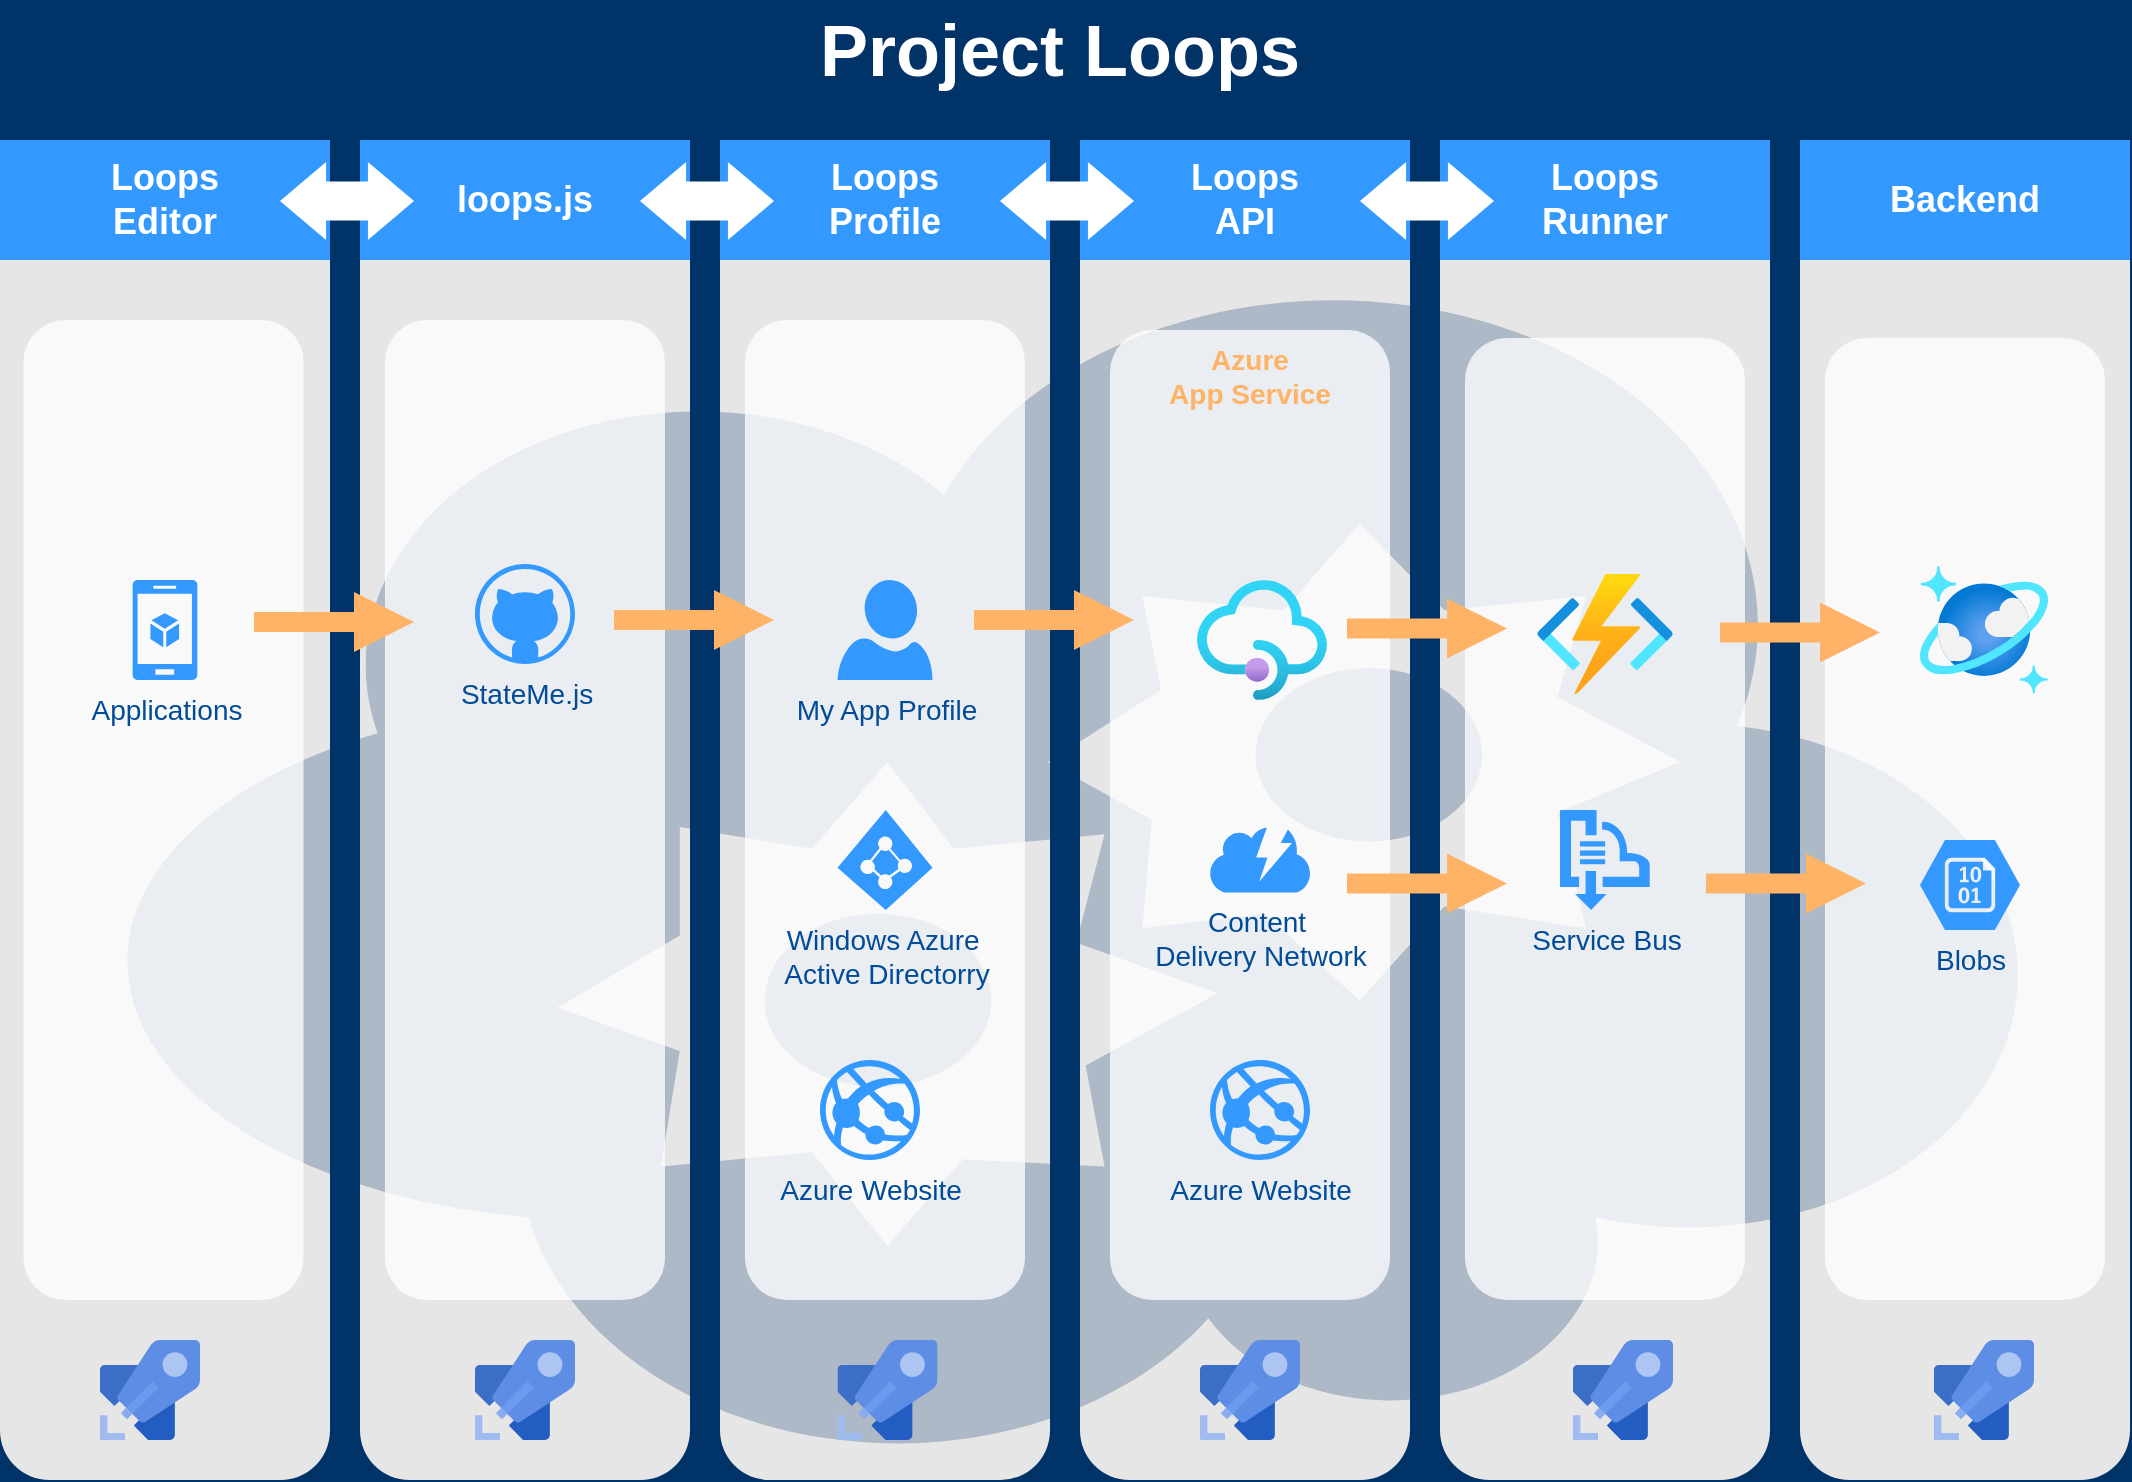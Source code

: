 <mxfile version="14.4.2" type="github">
  <diagram id="6a731a19-8d31-9384-78a2-239565b7b9f0" name="Page-1">
    <mxGraphModel dx="1308" dy="896" grid="1" gridSize="10" guides="1" tooltips="1" connect="1" arrows="1" fold="1" page="1" pageScale="1" pageWidth="1169" pageHeight="827" background="#003469" math="0" shadow="0">
      <root>
        <mxCell id="0" />
        <mxCell id="1" parent="0" />
        <mxCell id="2019" value="" style="rounded=1;whiteSpace=wrap;html=1;dashed=1;strokeColor=none;strokeWidth=2;fillColor=#E6E6E6;fontFamily=Verdana;fontSize=12;fontColor=#00BEF2" parent="1" vertex="1">
          <mxGeometry x="40" y="120" width="165" height="670" as="geometry" />
        </mxCell>
        <mxCell id="2020" value="" style="rounded=1;whiteSpace=wrap;html=1;dashed=1;strokeColor=none;strokeWidth=2;fillColor=#E6E6E6;fontFamily=Verdana;fontSize=12;fontColor=#00BEF2" parent="1" vertex="1">
          <mxGeometry x="220" y="120" width="165" height="670" as="geometry" />
        </mxCell>
        <mxCell id="2021" value="" style="rounded=1;whiteSpace=wrap;html=1;dashed=1;strokeColor=none;strokeWidth=2;fillColor=#E6E6E6;fontFamily=Verdana;fontSize=12;fontColor=#00BEF2" parent="1" vertex="1">
          <mxGeometry x="400" y="120" width="165" height="670" as="geometry" />
        </mxCell>
        <mxCell id="2022" value="" style="rounded=1;whiteSpace=wrap;html=1;dashed=1;strokeColor=none;strokeWidth=2;fillColor=#E6E6E6;fontFamily=Verdana;fontSize=12;fontColor=#00BEF2" parent="1" vertex="1">
          <mxGeometry x="580" y="120" width="165" height="670" as="geometry" />
        </mxCell>
        <mxCell id="2023" value="" style="rounded=1;whiteSpace=wrap;html=1;dashed=1;strokeColor=none;strokeWidth=2;fillColor=#E6E6E6;fontFamily=Verdana;fontSize=12;fontColor=#00BEF2" parent="1" vertex="1">
          <mxGeometry x="760" y="120" width="165" height="670" as="geometry" />
        </mxCell>
        <mxCell id="2024" value="" style="rounded=1;whiteSpace=wrap;html=1;dashed=1;strokeColor=none;strokeWidth=2;fillColor=#E6E6E6;fontFamily=Verdana;fontSize=12;fontColor=#00BEF2" parent="1" vertex="1">
          <mxGeometry x="940" y="120" width="165" height="670" as="geometry" />
        </mxCell>
        <mxCell id="2025" value="Loops&lt;br&gt;Editor" style="whiteSpace=wrap;html=1;dashed=1;strokeColor=none;strokeWidth=2;fillColor=#3399FF;fontFamily=Helvetica;fontSize=18;fontColor=#FFFFFF;fontStyle=1" parent="1" vertex="1">
          <mxGeometry x="40" y="120" width="165" height="60" as="geometry" />
        </mxCell>
        <mxCell id="2026" value="loops.js" style="whiteSpace=wrap;html=1;dashed=1;strokeColor=none;strokeWidth=2;fillColor=#3399FF;fontFamily=Helvetica;fontSize=18;fontColor=#FFFFFF;fontStyle=1" parent="1" vertex="1">
          <mxGeometry x="220" y="120" width="165" height="60" as="geometry" />
        </mxCell>
        <mxCell id="2027" value="Loops&lt;br&gt;Profile" style="whiteSpace=wrap;html=1;dashed=1;strokeColor=none;strokeWidth=2;fillColor=#3399FF;fontFamily=Helvetica;fontSize=18;fontColor=#FFFFFF;fontStyle=1" parent="1" vertex="1">
          <mxGeometry x="400" y="120" width="165" height="60" as="geometry" />
        </mxCell>
        <mxCell id="2028" value="Loops&lt;br&gt;API" style="whiteSpace=wrap;html=1;dashed=1;strokeColor=none;strokeWidth=2;fillColor=#3399FF;fontFamily=Helvetica;fontSize=18;fontColor=#FFFFFF;fontStyle=1" parent="1" vertex="1">
          <mxGeometry x="580" y="120" width="165" height="60" as="geometry" />
        </mxCell>
        <mxCell id="2029" value="Loops&lt;br&gt;Runner" style="whiteSpace=wrap;html=1;dashed=1;strokeColor=none;strokeWidth=2;fillColor=#3399FF;fontFamily=Helvetica;fontSize=18;fontColor=#FFFFFF;fontStyle=1" parent="1" vertex="1">
          <mxGeometry x="760" y="120" width="165" height="60" as="geometry" />
        </mxCell>
        <mxCell id="2030" value="Backend" style="whiteSpace=wrap;html=1;dashed=1;strokeColor=none;strokeWidth=2;fillColor=#3399FF;fontFamily=Helvetica;fontSize=18;fontColor=#FFFFFF;fontStyle=1" parent="1" vertex="1">
          <mxGeometry x="940" y="120" width="165" height="60" as="geometry" />
        </mxCell>
        <mxCell id="2031" value="" style="shape=mxgraph.arrows.two_way_arrow_horizontal;html=1;verticalLabelPosition=bottom;verticalAlign=top;strokeWidth=2;strokeColor=none;dashed=1;fillColor=#FFFFFF;fontFamily=Verdana;fontSize=12;fontColor=#00BEF2" parent="1" vertex="1">
          <mxGeometry x="180" y="131" width="67" height="39" as="geometry" />
        </mxCell>
        <mxCell id="2032" value="" style="shape=mxgraph.arrows.two_way_arrow_horizontal;html=1;verticalLabelPosition=bottom;verticalAlign=top;strokeWidth=2;strokeColor=none;dashed=1;fillColor=#FFFFFF;fontFamily=Verdana;fontSize=12;fontColor=#00BEF2" parent="1" vertex="1">
          <mxGeometry x="360" y="131" width="67" height="39" as="geometry" />
        </mxCell>
        <mxCell id="2033" value="" style="shape=mxgraph.arrows.two_way_arrow_horizontal;html=1;verticalLabelPosition=bottom;verticalAlign=top;strokeWidth=2;strokeColor=none;dashed=1;fillColor=#FFFFFF;fontFamily=Verdana;fontSize=12;fontColor=#00BEF2" parent="1" vertex="1">
          <mxGeometry x="540" y="131" width="67" height="39" as="geometry" />
        </mxCell>
        <mxCell id="2034" value="" style="shape=mxgraph.arrows.two_way_arrow_horizontal;html=1;verticalLabelPosition=bottom;verticalAlign=top;strokeWidth=2;strokeColor=none;dashed=1;fillColor=#FFFFFF;fontFamily=Verdana;fontSize=12;fontColor=#00BEF2" parent="1" vertex="1">
          <mxGeometry x="720" y="131" width="67" height="39" as="geometry" />
        </mxCell>
        <mxCell id="2036" value="" style="verticalLabelPosition=bottom;html=1;verticalAlign=top;strokeColor=none;fillColor=#003366;shape=mxgraph.azure.cloud_service;dashed=1;fontFamily=Helvetica;fontSize=18;fontColor=#FFFFFF;opacity=25" parent="1" vertex="1">
          <mxGeometry x="90" y="180" width="970" height="600" as="geometry" />
        </mxCell>
        <mxCell id="2047" value="Project Loops" style="text;html=1;strokeColor=none;fillColor=none;align=center;verticalAlign=middle;whiteSpace=wrap;overflow=hidden;dashed=1;fontSize=36;fontColor=#FFFFFF;fontFamily=Helvetica;fontStyle=1" parent="1" vertex="1">
          <mxGeometry x="40" y="50" width="1060" height="50" as="geometry" />
        </mxCell>
        <mxCell id="bkJ5QVPtrmcpE-_TRBQi-2087" value="Azure &lt;br&gt;App Service" style="rounded=1;whiteSpace=wrap;html=1;dashed=1;strokeColor=none;strokeWidth=2;fillColor=#FFFFFF;fontFamily=Helvetica;fontSize=14;fontColor=#FFB366;opacity=75;verticalAlign=top;fontStyle=1" parent="1" vertex="1">
          <mxGeometry x="595" y="215" width="140" height="485" as="geometry" />
        </mxCell>
        <mxCell id="bkJ5QVPtrmcpE-_TRBQi-2089" value="" style="rounded=1;whiteSpace=wrap;html=1;dashed=1;strokeColor=none;strokeWidth=2;fillColor=#FFFFFF;fontFamily=Helvetica;fontSize=14;fontColor=#FFB366;opacity=75;verticalAlign=top;fontStyle=1" parent="1" vertex="1">
          <mxGeometry x="772.5" y="219" width="140" height="481" as="geometry" />
        </mxCell>
        <mxCell id="2066" value="Service Bus" style="verticalLabelPosition=bottom;html=1;verticalAlign=top;strokeColor=none;fillColor=#3399FF;shape=mxgraph.azure.service_bus;dashed=1;fontFamily=Helvetica;fontSize=14;fontColor=#004C99" parent="1" vertex="1">
          <mxGeometry x="820" y="455" width="45" height="50" as="geometry" />
        </mxCell>
        <mxCell id="2079" value="" style="arrow;html=1;endArrow=block;endFill=1;strokeColor=none;strokeWidth=4;fontFamily=Helvetica;fontSize=36;fontColor=#FFB366;fillColor=#FFB366;" parent="1" edge="1">
          <mxGeometry width="100" height="100" relative="1" as="geometry">
            <mxPoint x="713.5" y="364.29" as="sourcePoint" />
            <mxPoint x="793.5" y="364.29" as="targetPoint" />
          </mxGeometry>
        </mxCell>
        <mxCell id="2078" value="" style="arrow;html=1;endArrow=block;endFill=1;strokeColor=none;strokeWidth=4;fontFamily=Helvetica;fontSize=36;fontColor=#FFB366;fillColor=#FFB366;" parent="1" edge="1">
          <mxGeometry width="100" height="100" relative="1" as="geometry">
            <mxPoint x="713.5" y="491.79" as="sourcePoint" />
            <mxPoint x="793.5" y="491.79" as="targetPoint" />
          </mxGeometry>
        </mxCell>
        <mxCell id="bkJ5QVPtrmcpE-_TRBQi-2092" value="" style="rounded=1;whiteSpace=wrap;html=1;dashed=1;strokeColor=none;strokeWidth=2;fillColor=#FFFFFF;fontFamily=Helvetica;fontSize=14;fontColor=#FFB366;opacity=75;verticalAlign=top;fontStyle=1" parent="1" vertex="1">
          <mxGeometry x="51.75" y="210" width="140" height="490" as="geometry" />
        </mxCell>
        <mxCell id="2040" value="Applications" style="verticalLabelPosition=bottom;html=1;verticalAlign=top;strokeColor=none;fillColor=#3399FF;shape=mxgraph.azure.mobile_services;dashed=1;fontFamily=Helvetica;fontSize=14;fontColor=#004C99" parent="1" vertex="1">
          <mxGeometry x="106.25" y="340" width="32.5" height="50" as="geometry" />
        </mxCell>
        <mxCell id="bkJ5QVPtrmcpE-_TRBQi-2093" value="" style="rounded=1;whiteSpace=wrap;html=1;dashed=1;strokeColor=none;strokeWidth=2;fillColor=#FFFFFF;fontFamily=Helvetica;fontSize=14;fontColor=#FFB366;opacity=75;verticalAlign=top;fontStyle=1" parent="1" vertex="1">
          <mxGeometry x="232.5" y="210" width="140" height="490" as="geometry" />
        </mxCell>
        <mxCell id="2042" value="StateMe.js" style="verticalLabelPosition=bottom;html=1;verticalAlign=top;strokeColor=none;fillColor=#3399FF;shape=mxgraph.azure.github_code;dashed=1;fontSize=14;fontColor=#004C99" parent="1" vertex="1">
          <mxGeometry x="277.5" y="332" width="50" height="50" as="geometry" />
        </mxCell>
        <mxCell id="2075" value="" style="arrow;html=1;endArrow=block;endFill=1;strokeColor=none;strokeWidth=4;fontFamily=Helvetica;fontSize=36;fontColor=#FFB366;fillColor=#FFB366;" parent="1" edge="1">
          <mxGeometry width="100" height="100" relative="1" as="geometry">
            <mxPoint x="167" y="361" as="sourcePoint" />
            <mxPoint x="247" y="361" as="targetPoint" />
          </mxGeometry>
        </mxCell>
        <mxCell id="bkJ5QVPtrmcpE-_TRBQi-2096" value="" style="rounded=1;whiteSpace=wrap;html=1;dashed=1;strokeColor=none;strokeWidth=2;fillColor=#FFFFFF;fontFamily=Helvetica;fontSize=14;fontColor=#FFB366;opacity=75;verticalAlign=top;fontStyle=1" parent="1" vertex="1">
          <mxGeometry x="412.5" y="210" width="140" height="490" as="geometry" />
        </mxCell>
        <mxCell id="2041" value="My App Profile" style="verticalLabelPosition=bottom;html=1;verticalAlign=top;strokeColor=none;fillColor=#3399FF;shape=mxgraph.azure.user;dashed=1;fontSize=14;fontColor=#004C99" parent="1" vertex="1">
          <mxGeometry x="458.75" y="340" width="47.5" height="50" as="geometry" />
        </mxCell>
        <mxCell id="2076" value="" style="arrow;html=1;endArrow=block;endFill=1;strokeColor=none;strokeWidth=4;fontFamily=Helvetica;fontSize=36;fontColor=#FFB366;fillColor=#FFB366;opacity=100" parent="1" edge="1">
          <mxGeometry width="100" height="100" relative="1" as="geometry">
            <mxPoint x="347" y="360" as="sourcePoint" />
            <mxPoint x="427" y="360" as="targetPoint" />
          </mxGeometry>
        </mxCell>
        <mxCell id="2077" value="" style="arrow;html=1;endArrow=block;endFill=1;strokeColor=none;strokeWidth=4;fontFamily=Helvetica;fontSize=36;fontColor=#FFB366;fillColor=#FFB366;" parent="1" edge="1">
          <mxGeometry width="100" height="100" relative="1" as="geometry">
            <mxPoint x="527" y="360" as="sourcePoint" />
            <mxPoint x="607" y="360" as="targetPoint" />
          </mxGeometry>
        </mxCell>
        <mxCell id="2060" value="Windows Azure&amp;nbsp;&lt;div&gt;Active Directorry&lt;/div&gt;" style="verticalLabelPosition=bottom;html=1;verticalAlign=top;strokeColor=none;fillColor=#3399FF;shape=mxgraph.azure.azure_active_directory;dashed=1;fontFamily=Helvetica;fontSize=14;fontColor=#004C99" parent="1" vertex="1">
          <mxGeometry x="458.75" y="455" width="47.5" height="50" as="geometry" />
        </mxCell>
        <mxCell id="2063" value="Content&amp;nbsp;&lt;div&gt;Delivery Network&lt;/div&gt;" style="verticalLabelPosition=bottom;html=1;verticalAlign=top;strokeColor=none;fillColor=#3399FF;shape=mxgraph.azure.content_delivery_network;dashed=1;fontFamily=Helvetica;fontSize=14;fontColor=#004C99" parent="1" vertex="1">
          <mxGeometry x="645" y="463.75" width="50" height="32.5" as="geometry" />
        </mxCell>
        <mxCell id="bkJ5QVPtrmcpE-_TRBQi-2097" value="Azure Website" style="verticalLabelPosition=bottom;html=1;verticalAlign=top;strokeColor=none;fillColor=#3399FF;shape=mxgraph.azure.azure_website;dashed=1;fontSize=14;fontColor=#004C99" parent="1" vertex="1">
          <mxGeometry x="645" y="580" width="50" height="50" as="geometry" />
        </mxCell>
        <mxCell id="bkJ5QVPtrmcpE-_TRBQi-2098" value="" style="rounded=1;whiteSpace=wrap;html=1;dashed=1;strokeColor=none;strokeWidth=2;fillColor=#FFFFFF;fontFamily=Helvetica;fontSize=14;fontColor=#FFB366;opacity=75;verticalAlign=top;fontStyle=1" parent="1" vertex="1">
          <mxGeometry x="952.5" y="219" width="140" height="481" as="geometry" />
        </mxCell>
        <mxCell id="bkJ5QVPtrmcpE-_TRBQi-2099" value="" style="aspect=fixed;html=1;points=[];align=center;image;fontSize=12;image=img/lib/azure2/databases/Azure_Cosmos_DB.svg;fillColor=#ffffff;" parent="1" vertex="1">
          <mxGeometry x="1000" y="333" width="64" height="64" as="geometry" />
        </mxCell>
        <mxCell id="bkJ5QVPtrmcpE-_TRBQi-2100" value="Blobs" style="verticalLabelPosition=bottom;html=1;verticalAlign=top;strokeColor=none;fillColor=#3399FF;shape=mxgraph.azure.storage_blob;dashed=1;fontFamily=Helvetica;fontSize=14;fontColor=#004C99" parent="1" vertex="1">
          <mxGeometry x="1000" y="470" width="50" height="45" as="geometry" />
        </mxCell>
        <mxCell id="bkJ5QVPtrmcpE-_TRBQi-2088" value="" style="aspect=fixed;html=1;points=[];align=center;image;fontSize=12;image=img/lib/azure2/iot/Function_Apps.svg;fillColor=#ffffff;" parent="1" vertex="1">
          <mxGeometry x="808.5" y="337" width="68" height="60" as="geometry" />
        </mxCell>
        <mxCell id="bkJ5QVPtrmcpE-_TRBQi-2101" value="" style="aspect=fixed;html=1;points=[];align=center;image;fontSize=12;image=img/lib/azure2/app_services/API_Management_Services.svg;fillColor=#ffffff;" parent="1" vertex="1">
          <mxGeometry x="638.5" y="340" width="65" height="60" as="geometry" />
        </mxCell>
        <mxCell id="bkJ5QVPtrmcpE-_TRBQi-2102" value="Azure Website" style="verticalLabelPosition=bottom;html=1;verticalAlign=top;strokeColor=none;fillColor=#3399FF;shape=mxgraph.azure.azure_website;dashed=1;fontSize=14;fontColor=#004C99" parent="1" vertex="1">
          <mxGeometry x="450" y="580" width="50" height="50" as="geometry" />
        </mxCell>
        <mxCell id="bkJ5QVPtrmcpE-_TRBQi-2103" value="" style="arrow;html=1;endArrow=block;endFill=1;strokeColor=none;strokeWidth=4;fontFamily=Helvetica;fontSize=36;fontColor=#FFB366;fillColor=#FFB366;" parent="1" edge="1">
          <mxGeometry width="100" height="100" relative="1" as="geometry">
            <mxPoint x="900" y="366.29" as="sourcePoint" />
            <mxPoint x="980" y="366.29" as="targetPoint" />
          </mxGeometry>
        </mxCell>
        <mxCell id="bkJ5QVPtrmcpE-_TRBQi-2104" value="" style="arrow;html=1;endArrow=block;endFill=1;strokeColor=none;strokeWidth=4;fontFamily=Helvetica;fontSize=36;fontColor=#FFB366;fillColor=#FFB366;" parent="1" edge="1">
          <mxGeometry width="100" height="100" relative="1" as="geometry">
            <mxPoint x="893" y="491.79" as="sourcePoint" />
            <mxPoint x="973" y="491.79" as="targetPoint" />
          </mxGeometry>
        </mxCell>
        <mxCell id="m8vULYC1USQ0yAMNEUc6-2080" value="" style="aspect=fixed;html=1;points=[];align=center;image;fontSize=12;image=img/lib/mscae/Azure_Pipelines.svg;" parent="1" vertex="1">
          <mxGeometry x="90" y="720" width="50" height="50" as="geometry" />
        </mxCell>
        <mxCell id="m8vULYC1USQ0yAMNEUc6-2081" value="" style="aspect=fixed;html=1;points=[];align=center;image;fontSize=12;image=img/lib/mscae/Azure_Pipelines.svg;" parent="1" vertex="1">
          <mxGeometry x="277.5" y="720" width="50" height="50" as="geometry" />
        </mxCell>
        <mxCell id="m8vULYC1USQ0yAMNEUc6-2082" value="" style="aspect=fixed;html=1;points=[];align=center;image;fontSize=12;image=img/lib/mscae/Azure_Pipelines.svg;" parent="1" vertex="1">
          <mxGeometry x="458.75" y="720" width="50" height="50" as="geometry" />
        </mxCell>
        <mxCell id="m8vULYC1USQ0yAMNEUc6-2083" value="" style="aspect=fixed;html=1;points=[];align=center;image;fontSize=12;image=img/lib/mscae/Azure_Pipelines.svg;" parent="1" vertex="1">
          <mxGeometry x="640" y="720" width="50" height="50" as="geometry" />
        </mxCell>
        <mxCell id="m8vULYC1USQ0yAMNEUc6-2084" value="" style="aspect=fixed;html=1;points=[];align=center;image;fontSize=12;image=img/lib/mscae/Azure_Pipelines.svg;" parent="1" vertex="1">
          <mxGeometry x="826.5" y="720" width="50" height="50" as="geometry" />
        </mxCell>
        <mxCell id="m8vULYC1USQ0yAMNEUc6-2085" value="" style="aspect=fixed;html=1;points=[];align=center;image;fontSize=12;image=img/lib/mscae/Azure_Pipelines.svg;" parent="1" vertex="1">
          <mxGeometry x="1007" y="720" width="50" height="50" as="geometry" />
        </mxCell>
      </root>
    </mxGraphModel>
  </diagram>
</mxfile>
